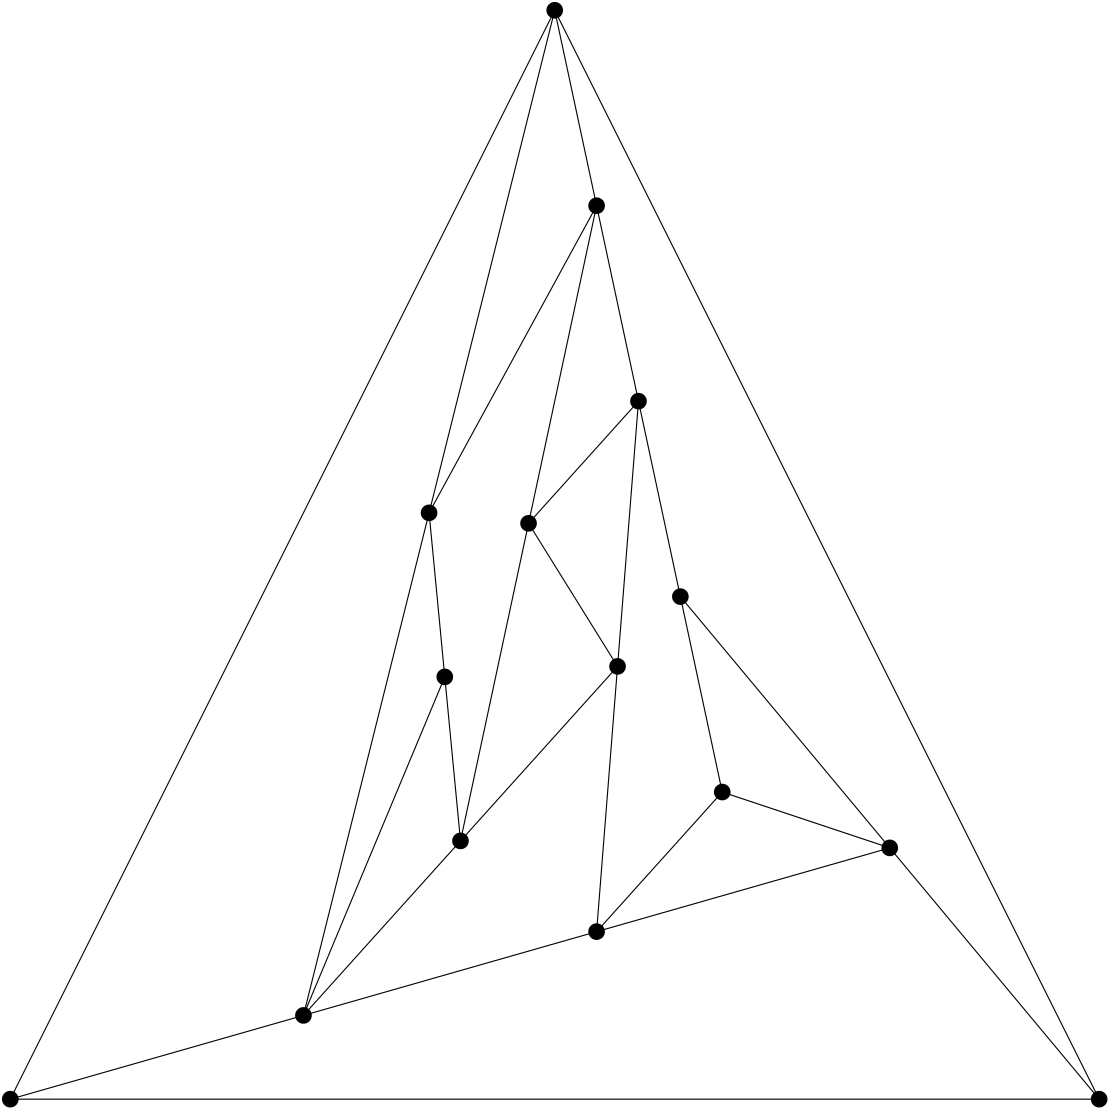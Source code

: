 <?xml version="1.0"?>
			<!DOCTYPE ipe SYSTEM "ipe.dtd">
			<ipe version="70005" creator="Ipe 7.1.4">
			<info created="D:20150825115823" modified="D:20150825115852"/>
					<ipestyle name="basic">
		<symbol name="arrow/arc(spx)">
		<path stroke="sym-stroke" fill="sym-stroke" pen="sym-pen">
		0 0 m
		-1 0.333 l
		-1 -0.333 l
		h
		</path>
		</symbol>
		<symbol name="arrow/farc(spx)">
		<path stroke="sym-stroke" fill="white" pen="sym-pen">
		0 0 m
		-1 0.333 l
		-1 -0.333 l
		h
		</path>
		</symbol>
		<symbol name="mark/circle(sx)" transformations="translations">
		<path fill="sym-stroke">
		0.6 0 0 0.6 0 0 e
		0.4 0 0 0.4 0 0 e
		</path>
		</symbol>
		<symbol name="mark/disk(sx)" transformations="translations">
		<path fill="sym-stroke">
		0.6 0 0 0.6 0 0 e
		</path>
		</symbol>
		<symbol name="mark/fdisk(sfx)" transformations="translations">
		<group>
		<path fill="sym-fill">
		0.5 0 0 0.5 0 0 e
		</path>
		<path fill="sym-stroke" fillrule="eofill">
		0.6 0 0 0.6 0 0 e
		0.4 0 0 0.4 0 0 e
		</path>
		</group>
		</symbol>
		<symbol name="mark/box(sx)" transformations="translations">
		<path fill="sym-stroke" fillrule="eofill">
		-0.6 -0.6 m
		0.6 -0.6 l
		0.6 0.6 l
		-0.6 0.6 l
		h
		-0.4 -0.4 m
		0.4 -0.4 l
		0.4 0.4 l
		-0.4 0.4 l
		h
		</path>
		</symbol>
		<symbol name="mark/square(sx)" transformations="translations">
		<path fill="sym-stroke">
		-0.6 -0.6 m
		0.6 -0.6 l
		0.6 0.6 l
		-0.6 0.6 l
		h
		</path>
		</symbol>
		<symbol name="mark/fsquare(sfx)" transformations="translations">
		<group>
		<path fill="sym-fill">
		-0.5 -0.5 m
		0.5 -0.5 l
		0.5 0.5 l
		-0.5 0.5 l
		h
		</path>
		<path fill="sym-stroke" fillrule="eofill">
		-0.6 -0.6 m
		0.6 -0.6 l
		0.6 0.6 l
		-0.6 0.6 l
		h
		-0.4 -0.4 m
		0.4 -0.4 l
		0.4 0.4 l
		-0.4 0.4 l
		h
		</path>
		</group>
		</symbol>
		<symbol name="mark/cross(sx)" transformations="translations">
		<group>
		<path fill="sym-stroke">
		-0.43 -0.57 m
		0.57 0.43 l
		0.43 0.57 l
		-0.57 -0.43 l
		h
		</path>
		<path fill="sym-stroke">
		-0.43 0.57 m
		0.57 -0.43 l
		0.43 -0.57 l
		-0.57 0.43 l
		h
		</path>
		</group>
		</symbol>
		<symbol name="arrow/fnormal(spx)">
		<path stroke="sym-stroke" fill="white" pen="sym-pen">
		0 0 m
		-1 0.333 l
		-1 -0.333 l
		h
		</path>
		</symbol>
		<symbol name="arrow/pointed(spx)">
		<path stroke="sym-stroke" fill="sym-stroke" pen="sym-pen">
		0 0 m
		-1 0.333 l
		-0.8 0 l
		-1 -0.333 l
		h
		</path>
		</symbol>
		<symbol name="arrow/fpointed(spx)">
		<path stroke="sym-stroke" fill="white" pen="sym-pen">
		0 0 m
		-1 0.333 l
		-0.8 0 l
		-1 -0.333 l
		h
		</path>
		</symbol>
		<symbol name="arrow/linear(spx)">
		<path stroke="sym-stroke" pen="sym-pen">
		-1 0.333 m
		0 0 l
		-1 -0.333 l
		</path>
		</symbol>
		<symbol name="arrow/fdouble(spx)">
		<path stroke="sym-stroke" fill="white" pen="sym-pen">
		0 0 m
		-1 0.333 l
		-1 -0.333 l
		h
		-1 0 m
		-2 0.333 l
		-2 -0.333 l
		h
		</path>
		</symbol>
		<symbol name="arrow/double(spx)">
		<path stroke="sym-stroke" fill="sym-stroke" pen="sym-pen">
		0 0 m
		-1 0.333 l
		-1 -0.333 l
		h
		-1 0 m
		-2 0.333 l
		-2 -0.333 l
		h
		</path>
		</symbol>
		<pen name="heavier" value="0.8"/>
		<pen name="fat" value="1.2"/>
		<pen name="ultrafat" value="2"/>
		<symbolsize name="large" value="5"/>
		<symbolsize name="small" value="2"/>
		<symbolsize name="tiny" value="1.1"/>
		<arrowsize name="large" value="10"/>
		<arrowsize name="small" value="5"/>
		<arrowsize name="tiny" value="3"/>
		<color name="red" value="1 0 0"/>
		<color name="green" value="0 1 0"/>
		<color name="blue" value="0 0 1"/>
		<color name="yellow" value="1 1 0"/>
		<color name="orange" value="1 0.647 0"/>
		<color name="gold" value="1 0.843 0"/>
		<color name="purple" value="0.627 0.125 0.941"/>
		<color name="gray" value="0.745"/>
		<color name="brown" value="0.647 0.165 0.165"/>
		<color name="navy" value="0 0 0.502"/>
		<color name="pink" value="1 0.753 0.796"/>
		<color name="seagreen" value="0.18 0.545 0.341"/>
		<color name="turquoise" value="0.251 0.878 0.816"/>
		<color name="violet" value="0.933 0.51 0.933"/>
		<color name="darkblue" value="0 0 0.545"/>
		<color name="darkcyan" value="0 0.545 0.545"/>
		<color name="darkgray" value="0.663"/>
		<color name="darkgreen" value="0 0.392 0"/>
		<color name="darkmagenta" value="0.545 0 0.545"/>
		<color name="darkorange" value="1 0.549 0"/>
		<color name="darkred" value="0.545 0 0"/>
		<color name="lightblue" value="0.678 0.847 0.902"/>
		<color name="lightcyan" value="0.878 1 1"/>
		<color name="lightgray" value="0.827"/>
		<color name="lightgreen" value="0.565 0.933 0.565"/>
		<color name="lightyellow" value="1 1 0.878"/>
		<dashstyle name="dashed" value="[4] 0"/>
		<dashstyle name="dotted" value="[1 3] 0"/>
		<dashstyle name="dash dotted" value="[4 2 1 2] 0"/>
		<dashstyle name="dash dot dotted" value="[4 2 1 2 1 2] 0"/>
		<textsize name="large" value="\large"/>
		<textsize name="Large" value="\Large"/>
		<textsize name="LARGE" value="\LARGE"/>
		<textsize name="huge" value="\huge"/>
		<textsize name="Huge" value="\Huge"/>
		<textsize name="small" value="\small"/>
		<textsize name="footnote" value="\footnotesize"/>
		<textsize name="tiny" value="\tiny"/>
		<textstyle name="center" begin="\begin{center}" end="\end{center}"/>
		<textstyle name="itemize" begin="\begin{itemize}" end="\end{itemize}"/>
		<textstyle name="item" begin="\begin{itemize}\item{}" end="\end{itemize}"/>
		<gridsize name="4 pts" value="4"/>
		<gridsize name="8 pts (~3 mm)" value="8"/>
		<gridsize name="16 pts (~6 mm)" value="16"/>
		<gridsize name="32 pts (~12 mm)" value="32"/>
		<gridsize name="10 pts (~3.5 mm)" value="10"/>
		<gridsize name="20 pts (~7 mm)" value="20"/>
		<gridsize name="14 pts (~5 mm)" value="14"/>
		<gridsize name="28 pts (~10 mm)" value="28"/>
		<gridsize name="56 pts (~20 mm)" value="56"/>
		<anglesize name="90 deg" value="90"/>
		<anglesize name="60 deg" value="60"/>
		<anglesize name="45 deg" value="45"/>
		<anglesize name="30 deg" value="30"/>
		<anglesize name="22.5 deg" value="22.5"/>
		<tiling name="falling" angle="-60" step="4" width="1"/>
		<tiling name="rising" angle="30" step="4" width="1"/>
		</ipestyle>
<page>
			<layer name="alpha"/>
			<layer name="beta"/>
			<view layers="alpha beta" active="alpha"/>
<path layer="beta" stroke="black">
205.538461538462 130.153846153847 m
262.076923076923 192.974358974360 l
</path>
<path layer="beta" stroke="black">
205.538461538462 130.153846153847 m
250.769230769231 311.076923076923 l
</path>
<path layer="beta" stroke="black">
205.538461538462 130.153846153847 m
100.000000000000 100.000000000001 l
</path>
<path layer="beta" stroke="black">
205.538461538462 130.153846153847 m
311.076923076923 160.307692307693 l
</path>
<path layer="beta" stroke="black">
205.538461538462 130.153846153847 m
256.423076923077 252.025641025641 l
</path>
<path layer="beta" stroke="black">
326.153846153846 351.282051282052 m
318.615384615385 255.794871794872 l
</path>
<path layer="beta" stroke="black">
326.153846153846 351.282051282052 m
286.576923076923 307.307692307693 l
</path>
<path layer="beta" stroke="black">
326.153846153846 351.282051282052 m
311.076923076923 421.641025641026 l
</path>
<path layer="beta" stroke="black">
326.153846153846 351.282051282052 m
341.230769230770 280.923076923077 l
</path>
<path layer="beta" stroke="black">
318.615384615385 255.794871794872 m
286.576923076923 307.307692307693 l
</path>
<path layer="beta" stroke="black">
318.615384615385 255.794871794872 m
262.076923076923 192.974358974360 l
</path>
<path layer="beta" stroke="black">
318.615384615385 255.794871794872 m
311.076923076923 160.307692307693 l
</path>
<path layer="beta" stroke="black">
286.576923076923 307.307692307693 m
311.076923076923 421.641025641026 l
</path>
<path layer="beta" stroke="black">
286.576923076923 307.307692307693 m
262.076923076923 192.974358974360 l
</path>
<path layer="beta" stroke="black">
311.076923076923 421.641025641026 m
296.000000000000 492.000000000000 l
</path>
<path layer="beta" stroke="black">
311.076923076923 421.641025641026 m
250.769230769231 311.076923076923 l
</path>
<path layer="beta" stroke="black">
356.307692307693 210.564102564103 m
311.076923076923 160.307692307693 l
</path>
<path layer="beta" stroke="black">
356.307692307693 210.564102564103 m
416.615384615385 190.461538461539 l
</path>
<path layer="beta" stroke="black">
356.307692307693 210.564102564103 m
341.230769230770 280.923076923077 l
</path>
<path layer="beta" stroke="black">
262.076923076923 192.974358974360 m
256.423076923077 252.025641025641 l
</path>
<path layer="beta" stroke="black">
492.000000000000 100.000000000000 m
296.000000000000 492.000000000000 l
</path>
<path layer="beta" stroke="black">
492.000000000000 100.000000000000 m
100.000000000000 100.000000000001 l
</path>
<path layer="beta" stroke="black">
492.000000000000 100.000000000000 m
416.615384615385 190.461538461539 l
</path>
<path layer="beta" stroke="black">
296.000000000000 492.000000000000 m
250.769230769231 311.076923076923 l
</path>
<path layer="beta" stroke="black">
296.000000000000 492.000000000000 m
100.000000000000 100.000000000001 l
</path>
<path layer="beta" stroke="black">
250.769230769231 311.076923076923 m
256.423076923077 252.025641025641 l
</path>
<path layer="beta" stroke="black">
311.076923076923 160.307692307693 m
416.615384615385 190.461538461539 l
</path>
<path layer="beta" stroke="black">
416.615384615385 190.461538461539 m
341.230769230770 280.923076923077 l
</path>
<use layer="alpha" name="mark/disk(sx)" pos="205.538461538462 130.153846153847" size="large" stroke="black"/>
<use layer="alpha" name="mark/disk(sx)" pos="326.153846153846 351.282051282052" size="large" stroke="black"/>
<use layer="alpha" name="mark/disk(sx)" pos="318.615384615385 255.794871794872" size="large" stroke="black"/>
<use layer="alpha" name="mark/disk(sx)" pos="286.576923076923 307.307692307693" size="large" stroke="black"/>
<use layer="alpha" name="mark/disk(sx)" pos="311.076923076923 421.641025641026" size="large" stroke="black"/>
<use layer="alpha" name="mark/disk(sx)" pos="356.307692307693 210.564102564103" size="large" stroke="black"/>
<use layer="alpha" name="mark/disk(sx)" pos="262.076923076923 192.974358974360" size="large" stroke="black"/>
<use layer="alpha" name="mark/disk(sx)" pos="492.000000000000 100.000000000000" size="large" stroke="black"/>
<use layer="alpha" name="mark/disk(sx)" pos="296.000000000000 492.000000000000" size="large" stroke="black"/>
<use layer="alpha" name="mark/disk(sx)" pos="250.769230769231 311.076923076923" size="large" stroke="black"/>
<use layer="alpha" name="mark/disk(sx)" pos="100.000000000000 100.000000000001" size="large" stroke="black"/>
<use layer="alpha" name="mark/disk(sx)" pos="311.076923076923 160.307692307693" size="large" stroke="black"/>
<use layer="alpha" name="mark/disk(sx)" pos="256.423076923077 252.025641025641" size="large" stroke="black"/>
<use layer="alpha" name="mark/disk(sx)" pos="416.615384615385 190.461538461539" size="large" stroke="black"/>
<use layer="alpha" name="mark/disk(sx)" pos="341.230769230770 280.923076923077" size="large" stroke="black"/>
</page>
</ipe>